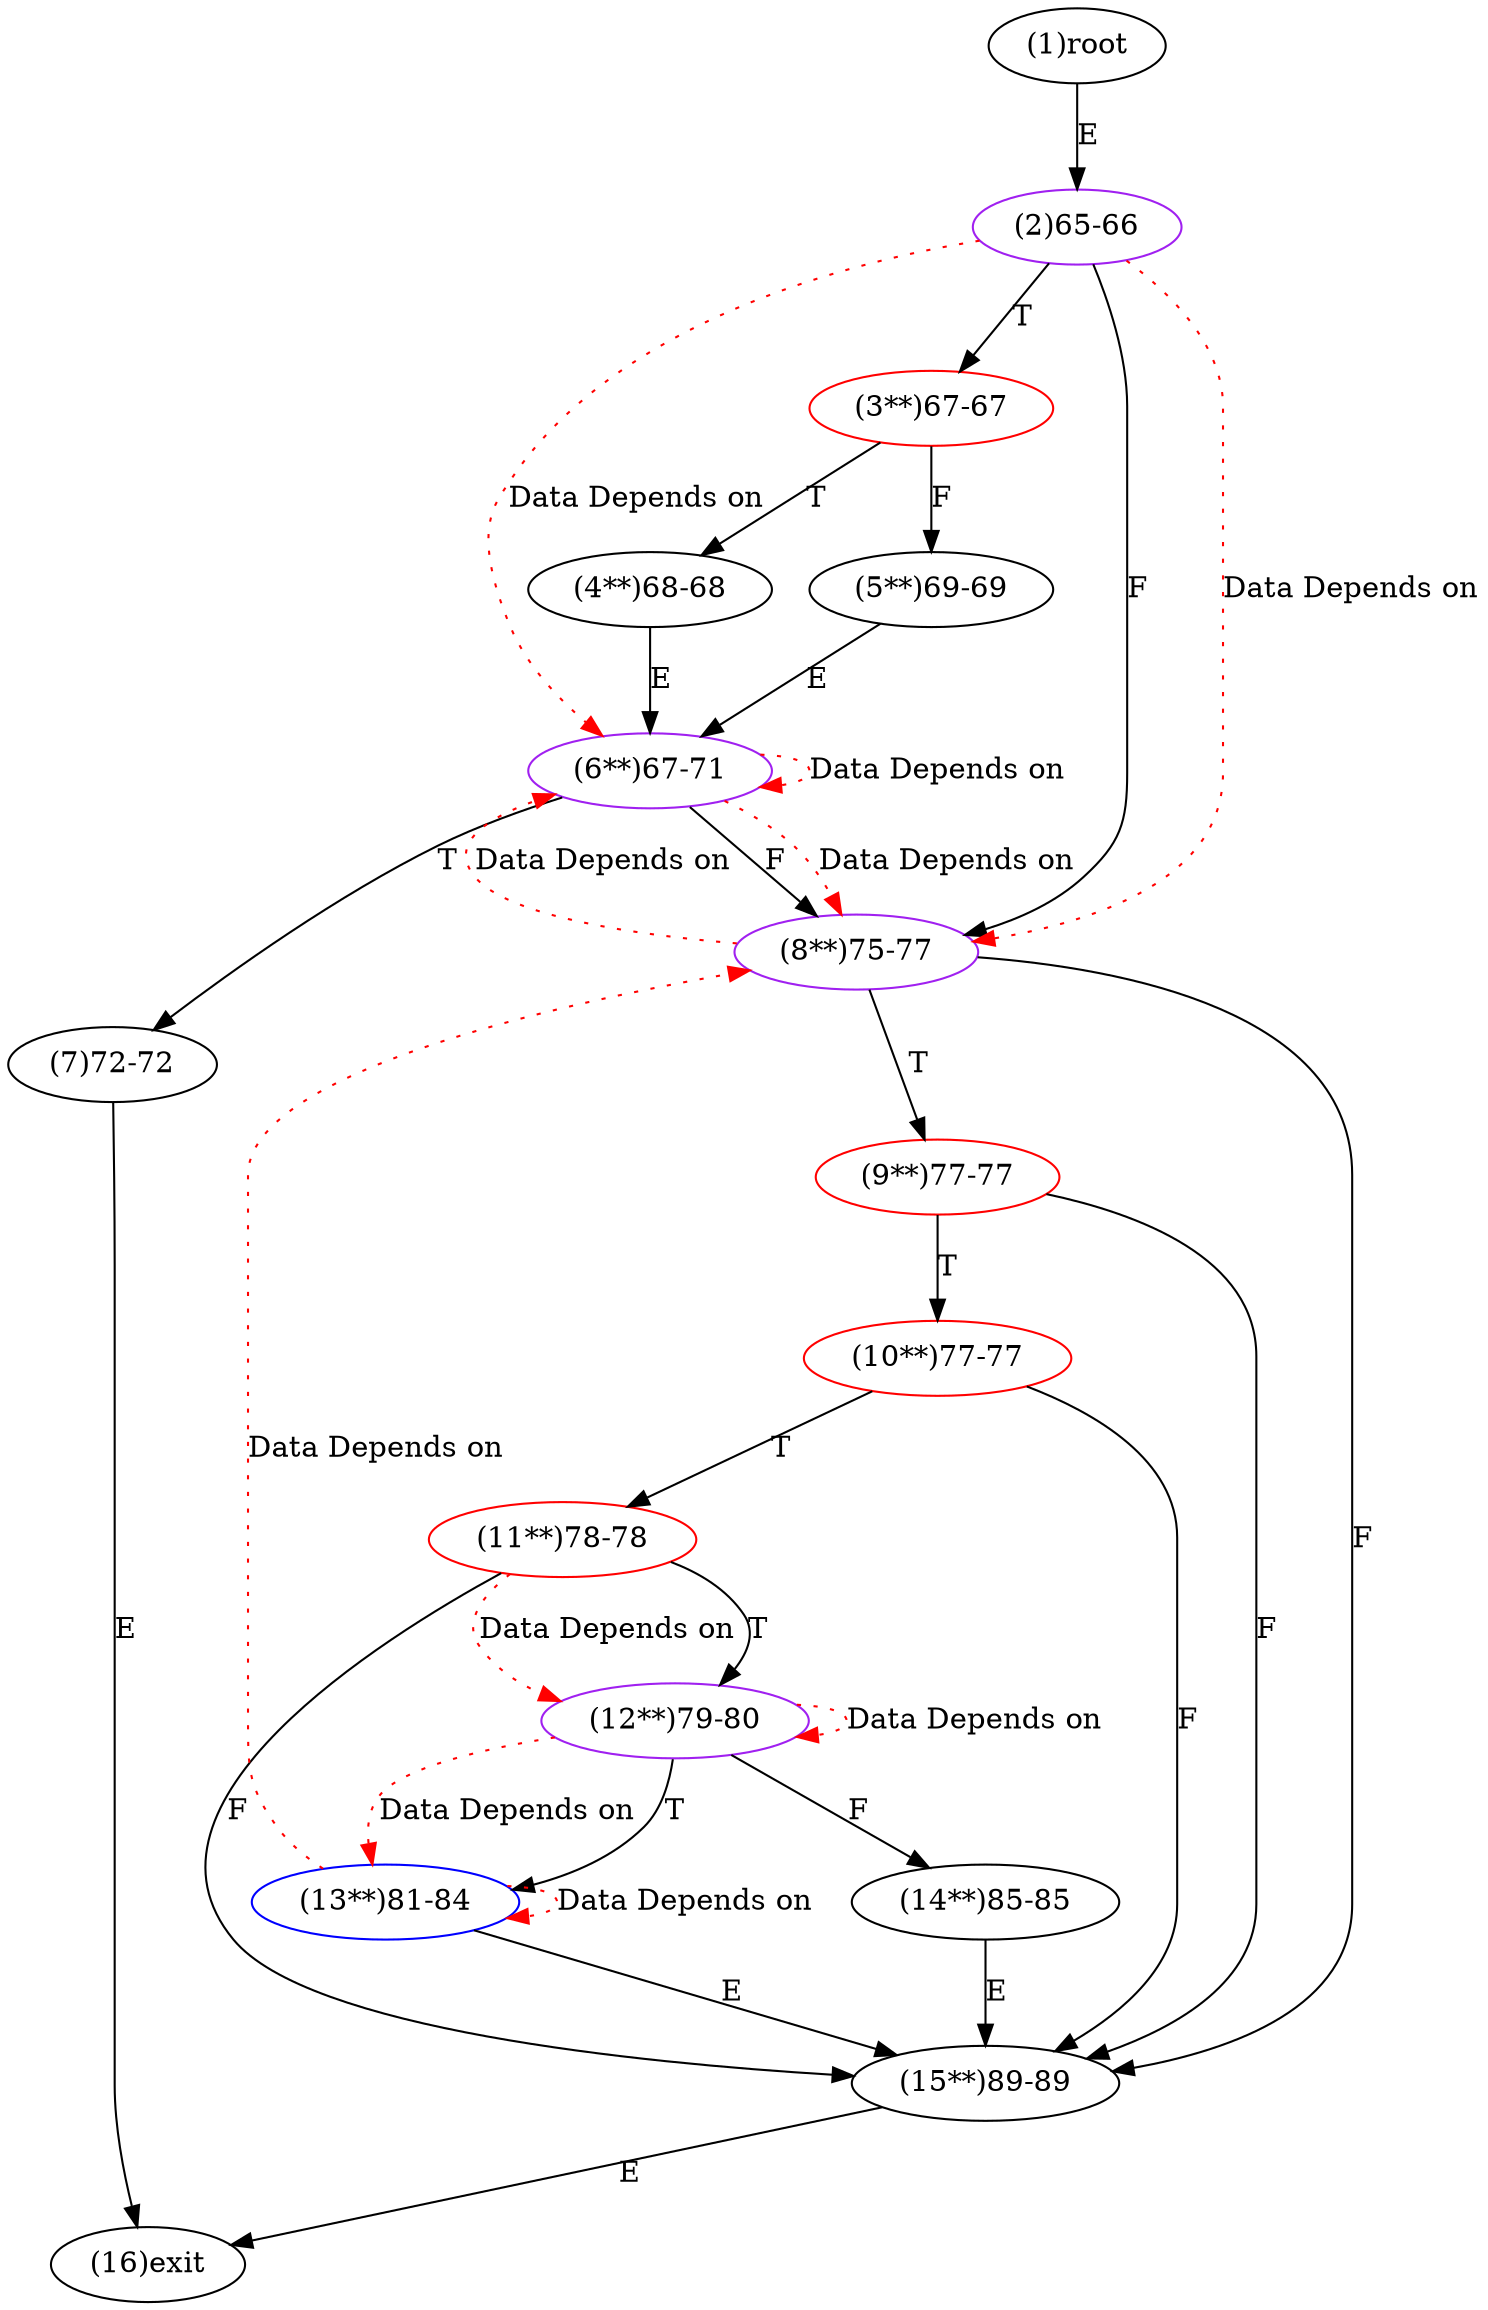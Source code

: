 digraph "" { 
1[ label="(1)root"];
2[ label="(2)65-66",color=purple];
3[ label="(3**)67-67",color=red];
4[ label="(4**)68-68"];
5[ label="(5**)69-69"];
6[ label="(6**)67-71",color=purple];
7[ label="(7)72-72"];
8[ label="(8**)75-77",color=purple];
9[ label="(9**)77-77",color=red];
10[ label="(10**)77-77",color=red];
11[ label="(11**)78-78",color=red];
12[ label="(12**)79-80",color=purple];
13[ label="(13**)81-84",color=blue];
14[ label="(14**)85-85"];
15[ label="(15**)89-89"];
16[ label="(16)exit"];
1->2[ label="E"];
2->8[ label="F"];
2->3[ label="T"];
3->5[ label="F"];
3->4[ label="T"];
4->6[ label="E"];
5->6[ label="E"];
6->8[ label="F"];
6->7[ label="T"];
7->16[ label="E"];
8->15[ label="F"];
8->9[ label="T"];
9->15[ label="F"];
9->10[ label="T"];
10->15[ label="F"];
10->11[ label="T"];
11->15[ label="F"];
11->12[ label="T"];
12->14[ label="F"];
12->13[ label="T"];
13->15[ label="E"];
14->15[ label="E"];
15->16[ label="E"];
2->6[ color="red" label="Data Depends on" style = dotted ];
2->8[ color="red" label="Data Depends on" style = dotted ];
6->6[ color="red" label="Data Depends on" style = dotted ];
6->8[ color="red" label="Data Depends on" style = dotted ];
8->6[ color="red" label="Data Depends on" style = dotted ];
11->12[ color="red" label="Data Depends on" style = dotted ];
12->12[ color="red" label="Data Depends on" style = dotted ];
12->13[ color="red" label="Data Depends on" style = dotted ];
13->13[ color="red" label="Data Depends on" style = dotted ];
13->8[ color="red" label="Data Depends on" style = dotted ];
}